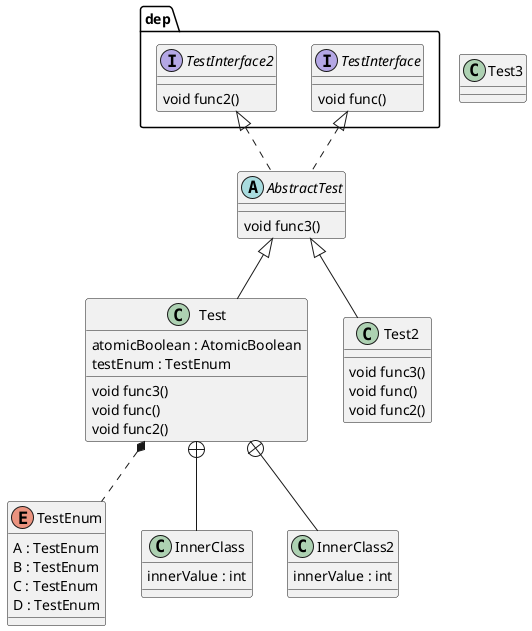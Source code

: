 @startuml

' =========== AbstractTest =========== 
abstract class AbstractTest{ 
    void func3()
} 
dep.TestInterface<|.. AbstractTest
dep.TestInterface2<|.. AbstractTest


' =========== Test =========== 
class Test{ 
    atomicBoolean : AtomicBoolean
    testEnum : TestEnum
    void func3()
    void func()
    void func2()
} 
AbstractTest<|-- Test
Test*.. TestEnum
Test+-- InnerClass
Test+-- InnerClass2


' =========== InnerClass =========== 
class InnerClass{ 
    innerValue : int
} 


' =========== InnerClass2 =========== 
class InnerClass2{ 
    innerValue : int
} 


' =========== Test2 =========== 
class Test2{ 
    void func3()
    void func()
    void func2()
} 
AbstractTest<|-- Test2


' =========== Test3 =========== 
class Test3{ 
} 


' =========== TestEnum =========== 
enum TestEnum{ 
    A : TestEnum
    B : TestEnum
    C : TestEnum
    D : TestEnum
} 


' =========== dep.TestInterface =========== 
interface dep.TestInterface{ 
    void func()
} 


' =========== dep.TestInterface2 =========== 
interface dep.TestInterface2{ 
    void func2()
} 

@enduml
